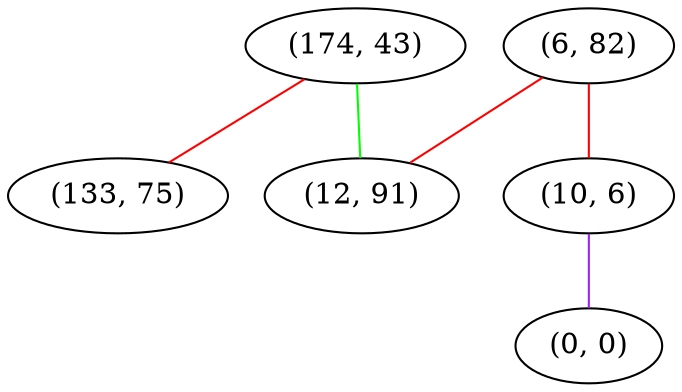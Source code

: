 graph "" {
"(174, 43)";
"(6, 82)";
"(12, 91)";
"(133, 75)";
"(10, 6)";
"(0, 0)";
"(174, 43)" -- "(12, 91)"  [color=green, key=0, weight=2];
"(174, 43)" -- "(133, 75)"  [color=red, key=0, weight=1];
"(6, 82)" -- "(10, 6)"  [color=red, key=0, weight=1];
"(6, 82)" -- "(12, 91)"  [color=red, key=0, weight=1];
"(10, 6)" -- "(0, 0)"  [color=purple, key=0, weight=4];
}

